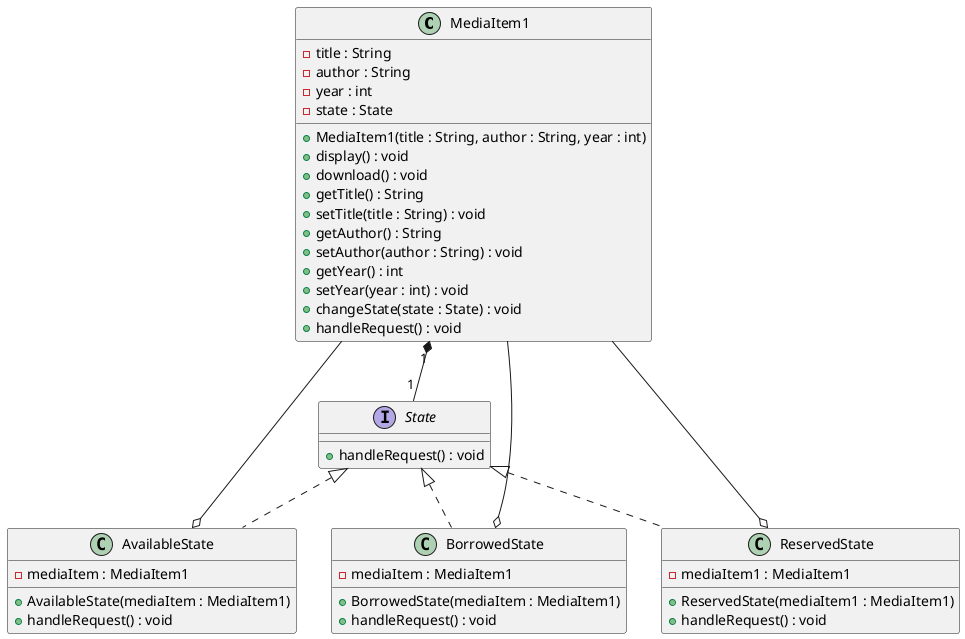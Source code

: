 @startuml
class MediaItem1 {
  -title : String
  -author : String
  -year : int
  -state : State
  +MediaItem1(title : String, author : String, year : int)
  +display() : void
  +download() : void
  +getTitle() : String
  +setTitle(title : String) : void
  +getAuthor() : String
  +setAuthor(author : String) : void
  +getYear() : int
  +setYear(year : int) : void
  +changeState(state : State) : void
  +handleRequest() : void
}

interface State {
  +handleRequest() : void
}

class AvailableState {
  -mediaItem : MediaItem1
  +AvailableState(mediaItem : MediaItem1)
  +handleRequest() : void
}

class BorrowedState {
  -mediaItem : MediaItem1
  +BorrowedState(mediaItem : MediaItem1)
  +handleRequest() : void
}

class ReservedState {
  -mediaItem1 : MediaItem1
  +ReservedState(mediaItem1 : MediaItem1)
  +handleRequest() : void
}

MediaItem1 "1" *-down- "1" State
State <|.. AvailableState
State <|.. BorrowedState
State <|.. ReservedState
AvailableState o-- MediaItem1
BorrowedState o-- MediaItem1
ReservedState o-- MediaItem1
@enduml